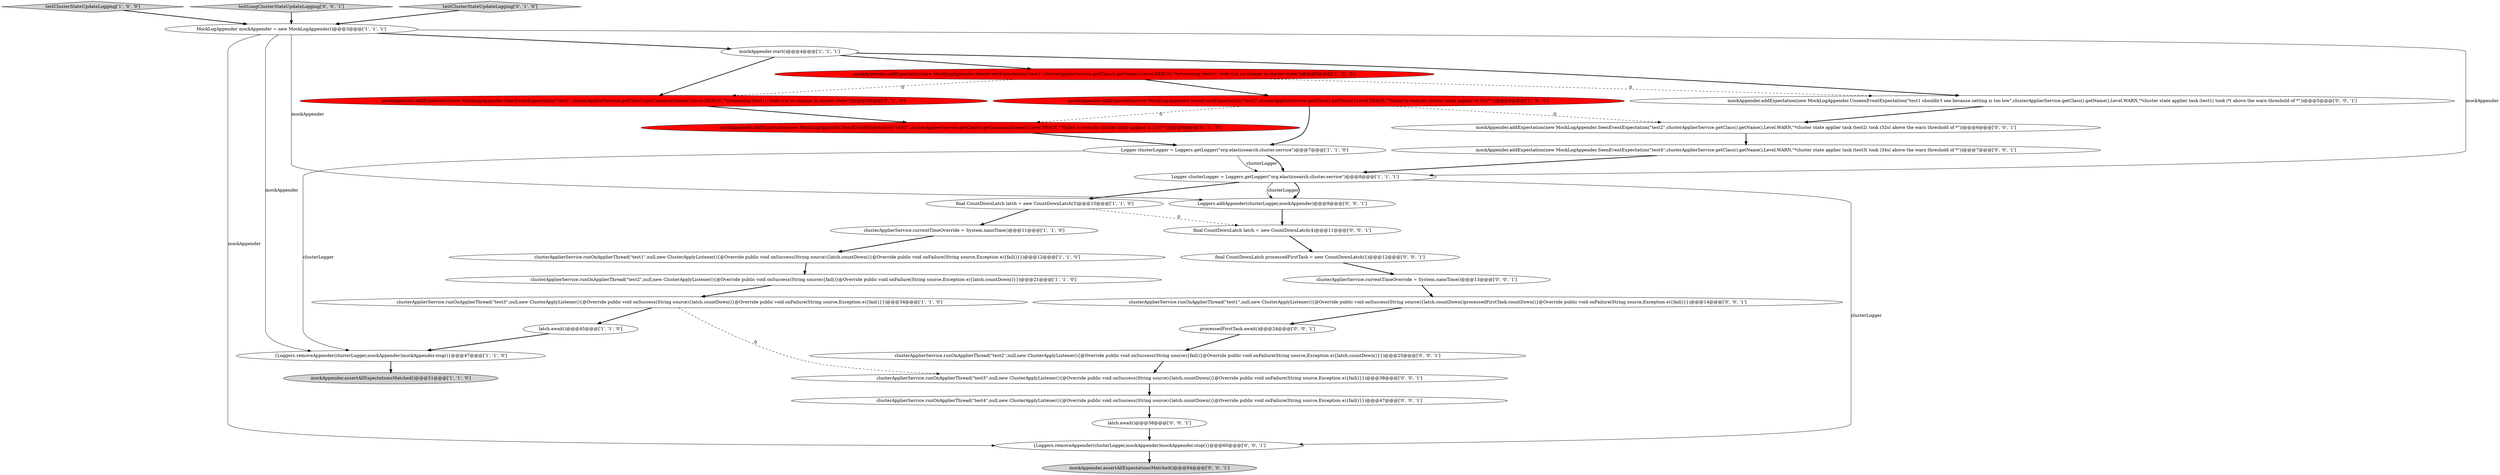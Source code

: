 digraph {
6 [style = filled, label = "testClusterStateUpdateLogging['1', '0', '0']", fillcolor = lightgray, shape = diamond image = "AAA0AAABBB1BBB"];
27 [style = filled, label = "Loggers.addAppender(clusterLogger,mockAppender)@@@9@@@['0', '0', '1']", fillcolor = white, shape = ellipse image = "AAA0AAABBB3BBB"];
19 [style = filled, label = "mockAppender.addExpectation(new MockLogAppender.UnseenEventExpectation(\"test1 shouldn't see because setting is too low\",clusterApplierService.getClass().getName(),Level.WARN,\"*cluster state applier task (test1( took (*( above the warn threshold of *\"))@@@5@@@['0', '0', '1']", fillcolor = white, shape = ellipse image = "AAA0AAABBB3BBB"];
18 [style = filled, label = "clusterApplierService.runOnApplierThread(\"test2\",null,new ClusterApplyListener(){@Override public void onSuccess(String source){fail()}@Override public void onFailure(String source,Exception e){latch.countDown()}})@@@25@@@['0', '0', '1']", fillcolor = white, shape = ellipse image = "AAA0AAABBB3BBB"];
20 [style = filled, label = "final CountDownLatch processedFirstTask = new CountDownLatch(1)@@@12@@@['0', '0', '1']", fillcolor = white, shape = ellipse image = "AAA0AAABBB3BBB"];
25 [style = filled, label = "clusterApplierService.runOnApplierThread(\"test1\",null,new ClusterApplyListener(){@Override public void onSuccess(String source){latch.countDown()processedFirstTask.countDown()}@Override public void onFailure(String source,Exception e){fail()}})@@@14@@@['0', '0', '1']", fillcolor = white, shape = ellipse image = "AAA0AAABBB3BBB"];
31 [style = filled, label = "testLongClusterStateUpdateLogging['0', '0', '1']", fillcolor = lightgray, shape = diamond image = "AAA0AAABBB3BBB"];
12 [style = filled, label = "clusterApplierService.runOnApplierThread(\"test1\",null,new ClusterApplyListener(){@Override public void onSuccess(String source){latch.countDown()}@Override public void onFailure(String source,Exception e){fail()}})@@@12@@@['1', '1', '0']", fillcolor = white, shape = ellipse image = "AAA0AAABBB1BBB"];
13 [style = filled, label = "final CountDownLatch latch = new CountDownLatch(3)@@@10@@@['1', '1', '0']", fillcolor = white, shape = ellipse image = "AAA0AAABBB1BBB"];
0 [style = filled, label = "MockLogAppender mockAppender = new MockLogAppender()@@@3@@@['1', '1', '1']", fillcolor = white, shape = ellipse image = "AAA0AAABBB1BBB"];
17 [style = filled, label = "testClusterStateUpdateLogging['0', '1', '0']", fillcolor = lightgray, shape = diamond image = "AAA0AAABBB2BBB"];
22 [style = filled, label = "mockAppender.addExpectation(new MockLogAppender.SeenEventExpectation(\"test2\",clusterApplierService.getClass().getName(),Level.WARN,\"*cluster state applier task (test2( took (32s( above the warn threshold of *\"))@@@6@@@['0', '0', '1']", fillcolor = white, shape = ellipse image = "AAA0AAABBB3BBB"];
30 [style = filled, label = "final CountDownLatch latch = new CountDownLatch(4)@@@11@@@['0', '0', '1']", fillcolor = white, shape = ellipse image = "AAA0AAABBB3BBB"];
32 [style = filled, label = "latch.await()@@@58@@@['0', '0', '1']", fillcolor = white, shape = ellipse image = "AAA0AAABBB3BBB"];
28 [style = filled, label = "{Loggers.removeAppender(clusterLogger,mockAppender)mockAppender.stop()}@@@60@@@['0', '0', '1']", fillcolor = white, shape = ellipse image = "AAA0AAABBB3BBB"];
26 [style = filled, label = "mockAppender.addExpectation(new MockLogAppender.SeenEventExpectation(\"test4\",clusterApplierService.getClass().getName(),Level.WARN,\"*cluster state applier task (test3( took (34s( above the warn threshold of *\"))@@@7@@@['0', '0', '1']", fillcolor = white, shape = ellipse image = "AAA0AAABBB3BBB"];
8 [style = filled, label = "clusterApplierService.currentTimeOverride = System.nanoTime()@@@11@@@['1', '1', '0']", fillcolor = white, shape = ellipse image = "AAA0AAABBB1BBB"];
29 [style = filled, label = "clusterApplierService.runOnApplierThread(\"test3\",null,new ClusterApplyListener(){@Override public void onSuccess(String source){latch.countDown()}@Override public void onFailure(String source,Exception e){fail()}})@@@38@@@['0', '0', '1']", fillcolor = white, shape = ellipse image = "AAA0AAABBB3BBB"];
14 [style = filled, label = "mockAppender.assertAllExpectationsMatched()@@@51@@@['1', '1', '0']", fillcolor = lightgray, shape = ellipse image = "AAA0AAABBB1BBB"];
4 [style = filled, label = "mockAppender.start()@@@4@@@['1', '1', '1']", fillcolor = white, shape = ellipse image = "AAA0AAABBB1BBB"];
23 [style = filled, label = "clusterApplierService.currentTimeOverride = System.nanoTime()@@@13@@@['0', '0', '1']", fillcolor = white, shape = ellipse image = "AAA0AAABBB3BBB"];
10 [style = filled, label = "Logger clusterLogger = Loggers.getLogger(\"org.elasticsearch.cluster.service\")@@@7@@@['1', '1', '0']", fillcolor = white, shape = ellipse image = "AAA0AAABBB1BBB"];
21 [style = filled, label = "clusterApplierService.runOnApplierThread(\"test4\",null,new ClusterApplyListener(){@Override public void onSuccess(String source){latch.countDown()}@Override public void onFailure(String source,Exception e){fail()}})@@@47@@@['0', '0', '1']", fillcolor = white, shape = ellipse image = "AAA0AAABBB3BBB"];
9 [style = filled, label = "latch.await()@@@45@@@['1', '1', '0']", fillcolor = white, shape = ellipse image = "AAA0AAABBB1BBB"];
33 [style = filled, label = "mockAppender.assertAllExpectationsMatched()@@@64@@@['0', '0', '1']", fillcolor = lightgray, shape = ellipse image = "AAA0AAABBB3BBB"];
11 [style = filled, label = "Logger clusterLogger = Loggers.getLogger(\"org.elasticsearch.cluster.service\")@@@8@@@['1', '1', '1']", fillcolor = white, shape = ellipse image = "AAA0AAABBB1BBB"];
3 [style = filled, label = "clusterApplierService.runOnApplierThread(\"test2\",null,new ClusterApplyListener(){@Override public void onSuccess(String source){fail()}@Override public void onFailure(String source,Exception e){latch.countDown()}})@@@21@@@['1', '1', '0']", fillcolor = white, shape = ellipse image = "AAA0AAABBB1BBB"];
1 [style = filled, label = "{Loggers.removeAppender(clusterLogger,mockAppender)mockAppender.stop()}@@@47@@@['1', '1', '0']", fillcolor = white, shape = ellipse image = "AAA0AAABBB1BBB"];
5 [style = filled, label = "mockAppender.addExpectation(new MockLogAppender.SeenEventExpectation(\"test2\",clusterApplierService.getClass().getName(),Level.TRACE,\"*failed to execute cluster state applier in (2s(*\"))@@@6@@@['1', '0', '0']", fillcolor = red, shape = ellipse image = "AAA1AAABBB1BBB"];
2 [style = filled, label = "mockAppender.addExpectation(new MockLogAppender.SeenEventExpectation(\"test1\",clusterApplierService.getClass().getName(),Level.DEBUG,\"*processing (test1(: took (1s( no change in cluster state\"))@@@5@@@['1', '0', '0']", fillcolor = red, shape = ellipse image = "AAA1AAABBB1BBB"];
15 [style = filled, label = "mockAppender.addExpectation(new MockLogAppender.SeenEventExpectation(\"test2\",clusterApplierService.getClass().getCanonicalName(),Level.TRACE,\"*failed to execute cluster state applier in (2s(*\"))@@@6@@@['0', '1', '0']", fillcolor = red, shape = ellipse image = "AAA1AAABBB2BBB"];
7 [style = filled, label = "clusterApplierService.runOnApplierThread(\"test3\",null,new ClusterApplyListener(){@Override public void onSuccess(String source){latch.countDown()}@Override public void onFailure(String source,Exception e){fail()}})@@@34@@@['1', '1', '0']", fillcolor = white, shape = ellipse image = "AAA0AAABBB1BBB"];
16 [style = filled, label = "mockAppender.addExpectation(new MockLogAppender.SeenEventExpectation(\"test1\",clusterApplierService.getClass().getCanonicalName(),Level.DEBUG,\"*processing (test1(: took (1s( no change in cluster state\"))@@@5@@@['0', '1', '0']", fillcolor = red, shape = ellipse image = "AAA1AAABBB2BBB"];
24 [style = filled, label = "processedFirstTask.await()@@@24@@@['0', '0', '1']", fillcolor = white, shape = ellipse image = "AAA0AAABBB3BBB"];
11->27 [style = solid, label="clusterLogger"];
22->26 [style = bold, label=""];
5->10 [style = bold, label=""];
16->15 [style = bold, label=""];
23->25 [style = bold, label=""];
0->11 [style = solid, label="mockAppender"];
15->10 [style = bold, label=""];
2->19 [style = dashed, label="0"];
10->11 [style = solid, label="clusterLogger"];
0->27 [style = solid, label="mockAppender"];
30->20 [style = bold, label=""];
31->0 [style = bold, label=""];
27->30 [style = bold, label=""];
0->28 [style = solid, label="mockAppender"];
4->19 [style = bold, label=""];
6->0 [style = bold, label=""];
4->2 [style = bold, label=""];
24->18 [style = bold, label=""];
26->11 [style = bold, label=""];
29->21 [style = bold, label=""];
10->1 [style = solid, label="clusterLogger"];
7->9 [style = bold, label=""];
25->24 [style = bold, label=""];
18->29 [style = bold, label=""];
17->0 [style = bold, label=""];
20->23 [style = bold, label=""];
28->33 [style = bold, label=""];
3->7 [style = bold, label=""];
0->1 [style = solid, label="mockAppender"];
0->4 [style = bold, label=""];
2->16 [style = dashed, label="0"];
11->13 [style = bold, label=""];
21->32 [style = bold, label=""];
1->14 [style = bold, label=""];
5->22 [style = dashed, label="0"];
12->3 [style = bold, label=""];
7->29 [style = dashed, label="0"];
13->8 [style = bold, label=""];
9->1 [style = bold, label=""];
5->15 [style = dashed, label="0"];
19->22 [style = bold, label=""];
32->28 [style = bold, label=""];
13->30 [style = dashed, label="0"];
8->12 [style = bold, label=""];
4->16 [style = bold, label=""];
2->5 [style = bold, label=""];
11->27 [style = bold, label=""];
10->11 [style = bold, label=""];
11->28 [style = solid, label="clusterLogger"];
}
